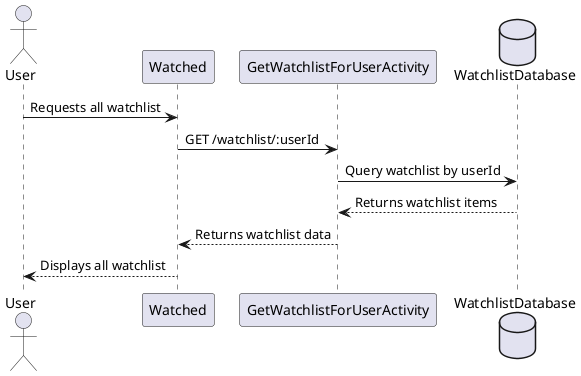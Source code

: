 @startuml
actor User
participant Watched
participant GetWatchlistForUserActivity
database WatchlistDatabase

User -> Watched: Requests all watchlist
Watched -> GetWatchlistForUserActivity: GET /watchlist/:userId
GetWatchlistForUserActivity -> WatchlistDatabase: Query watchlist by userId
WatchlistDatabase --> GetWatchlistForUserActivity: Returns watchlist items
GetWatchlistForUserActivity --> Watched: Returns watchlist data
Watched --> User: Displays all watchlist

@enduml